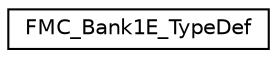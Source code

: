 digraph "Graphical Class Hierarchy"
{
 // LATEX_PDF_SIZE
  edge [fontname="Helvetica",fontsize="10",labelfontname="Helvetica",labelfontsize="10"];
  node [fontname="Helvetica",fontsize="10",shape=record];
  rankdir="LR";
  Node0 [label="FMC_Bank1E_TypeDef",height=0.2,width=0.4,color="black", fillcolor="white", style="filled",URL="$structFMC__Bank1E__TypeDef.html",tooltip="Flexible Memory Controller Bank1E."];
}
